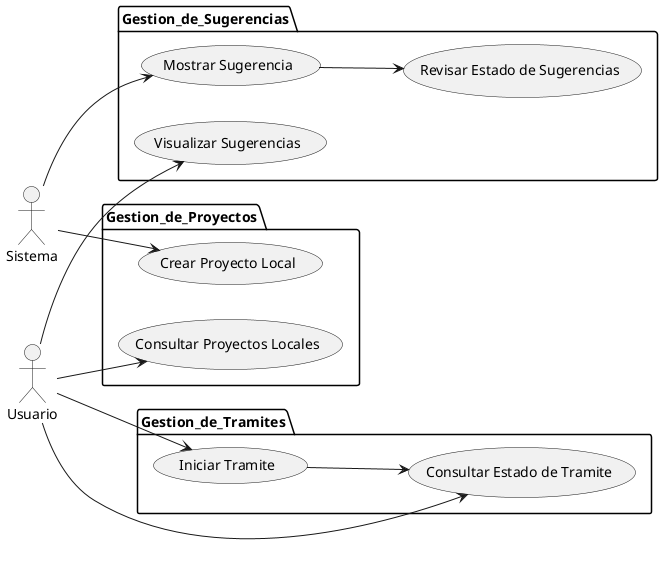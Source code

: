 @startuml
left to right direction

actor Usuario

package Gestion_de_Sugerencias {
    usecase "Mostrar Sugerencia" as UC1
    usecase "Revisar Estado de Sugerencias" as UC2
    usecase "Visualizar Sugerencias" as UC5
}

package Gestion_de_Proyectos {
    usecase "Crear Proyecto Local" as UC3
    usecase "Consultar Proyectos Locales" as UC4

}

package Gestion_de_Tramites {
    usecase "Iniciar Tramite" as UC6
    usecase "Consultar Estado de Tramite" as UC7
}


Usuario --> UC4
Usuario --> UC6
Usuario --> UC7
Usuario --> UC5

UC1 --> UC2
UC6 --> UC7

Sistema --> UC1
Sistema --> UC3


@enduml